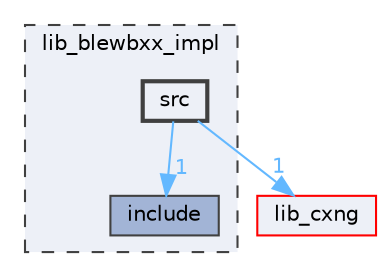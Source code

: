 digraph "lib_blewbxx_impl/src"
{
 // LATEX_PDF_SIZE
  bgcolor="transparent";
  edge [fontname=Helvetica,fontsize=10,labelfontname=Helvetica,labelfontsize=10];
  node [fontname=Helvetica,fontsize=10,shape=box,height=0.2,width=0.4];
  compound=true
  subgraph clusterdir_c4a37ac6fb66a90d51c724e3d332b1b6 {
    graph [ bgcolor="#edf0f7", pencolor="grey25", label="lib_blewbxx_impl", fontname=Helvetica,fontsize=10 style="filled,dashed", URL="dir_c4a37ac6fb66a90d51c724e3d332b1b6.html",tooltip=""]
  dir_b5e317f4de67482bd0c69c2478402f71 [label="include", fillcolor="#a2b4d6", color="grey25", style="filled", URL="dir_b5e317f4de67482bd0c69c2478402f71.html",tooltip=""];
  dir_aa5849b8aa32e481dc83f8d9d73d26f5 [label="src", fillcolor="#edf0f7", color="grey25", style="filled,bold", URL="dir_aa5849b8aa32e481dc83f8d9d73d26f5.html",tooltip=""];
  }
  dir_f19cb56d6ecfeb72444413e62ae31a52 [label="lib_cxng", fillcolor="#edf0f7", color="red", style="filled", URL="dir_f19cb56d6ecfeb72444413e62ae31a52.html",tooltip=""];
  dir_aa5849b8aa32e481dc83f8d9d73d26f5->dir_b5e317f4de67482bd0c69c2478402f71 [headlabel="1", labeldistance=1.5 headhref="dir_000027_000011.html" color="steelblue1" fontcolor="steelblue1"];
  dir_aa5849b8aa32e481dc83f8d9d73d26f5->dir_f19cb56d6ecfeb72444413e62ae31a52 [headlabel="1", labeldistance=1.5 headhref="dir_000027_000018.html" color="steelblue1" fontcolor="steelblue1"];
}
